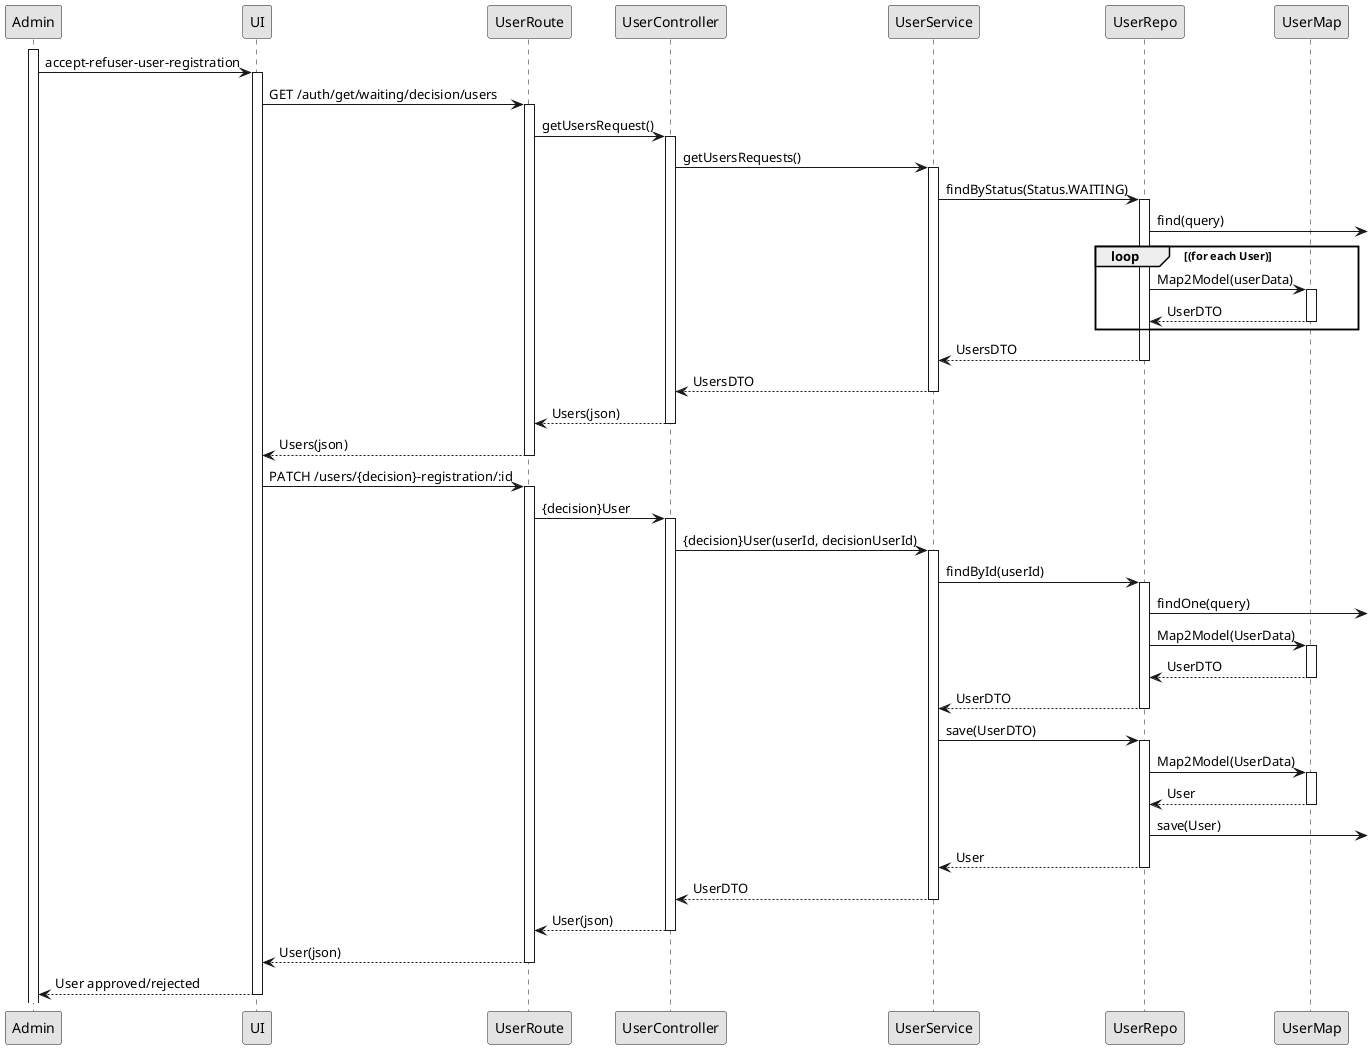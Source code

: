 @startuml
'http://plantuml.com/skinparam.html
skinparam monochrome true
skinparam packageStyle rect
skinparam shadowing false

participant Admin as AD
participant UI as UI
participant UserRoute as UR
participant UserController as UC
participant UserService as US
participant UserRepo as URe
participant UserMap as UM


activate AD
 AD -> UI: accept-refuser-user-registration
  activate UI
   UI -> UR: GET /auth/get/waiting/decision/users
   activate UR
    UR -> UC: getUsersRequest()
    activate UC
     UC -> US: getUsersRequests()
     activate US
      US -> URe: findByStatus(Status.WAITING)
      activate URe
       URe -> : find(query)
       loop (for each User)
        URe -> UM: Map2Model(userData)
        activate UM
         UM --> URe: UserDTO
        deactivate UM
       end loop
       URe --> US: UsersDTO
       deactivate URe
      US --> UC: UsersDTO
      deactivate US
     UC --> UR: Users(json)
     deactivate UC
    UR --> UI: Users(json)
   deactivate UR
   UI -> UR: PATCH /users/{decision}-registration/:id
   activate UR
    UR -> UC: {decision}User
    activate UC
     UC -> US: {decision}User(userId, decisionUserId)
     activate US
      US -> URe: findById(userId)
      activate URe
       URe -> : findOne(query)
       URe -> UM: Map2Model(UserData)
       activate UM
        UM --> URe: UserDTO
       deactivate UM
       URe --> US: UserDTO
      deactivate URe
      US -> URe: save(UserDTO)
      activate URe
       URe -> UM: Map2Model(UserData)
       activate UM
        UM --> URe: User
       deactivate UM
       URe -> : save(User)
       URe --> US: User
       deactivate URe
      US --> UC: UserDTO
      deactivate US
     UC --> UR: User(json)
     deactivate UC
   UR --> UI: User(json)
   deactivate UR
  UI --> AD: User approved/rejected
  deactivate UI
@enduml